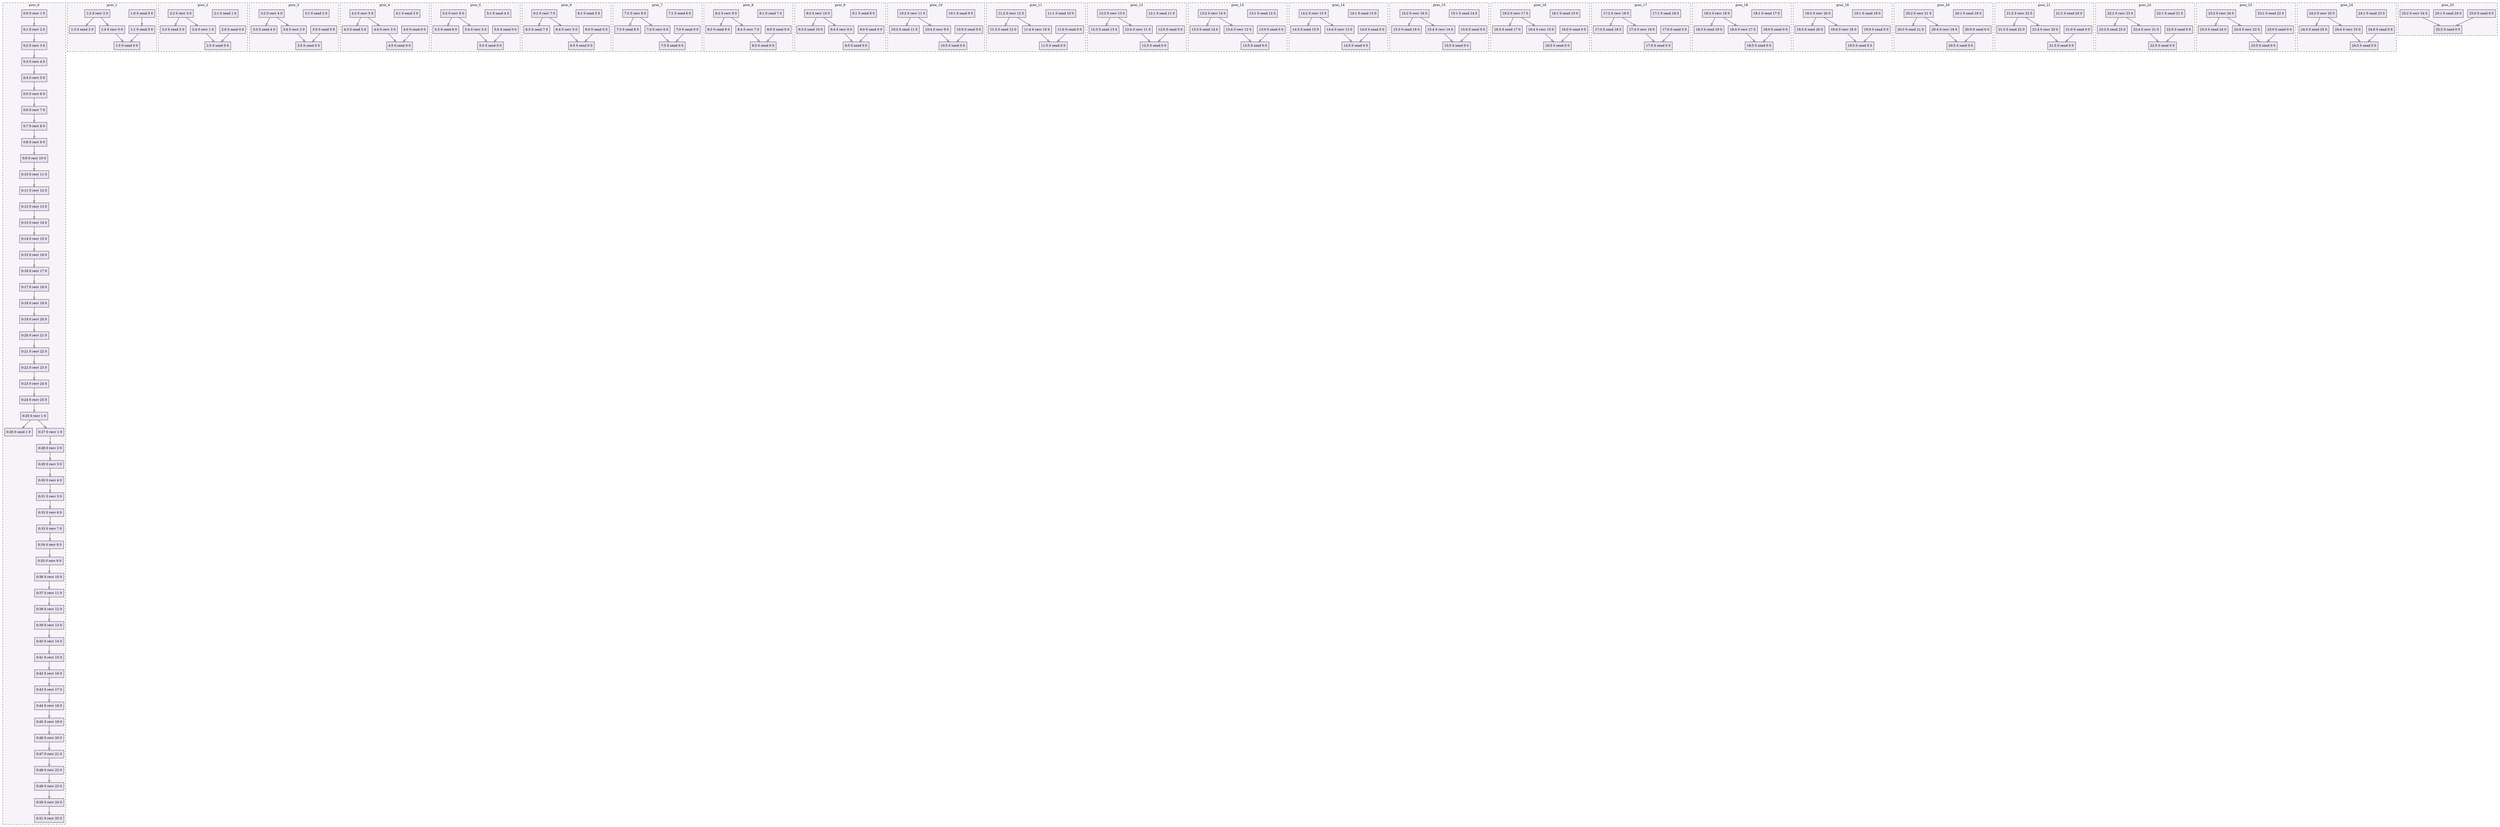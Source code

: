 digraph{node[shape=record style=filled colorscheme=purd9 fillcolor=2];subgraph cluster0{style=dashed;colorscheme=purd9;bgcolor=1;edge[arrowhead=empty];label=proc_0;0[label="0:0 0 recv 1 0"];1[label="0:1 0 recv 2 0"];2[label="0:2 0 recv 3 0"];3[label="0:3 0 recv 4 0"];4[label="0:4 0 recv 5 0"];5[label="0:5 0 recv 6 0"];6[label="0:6 0 recv 7 0"];7[label="0:7 0 recv 8 0"];8[label="0:8 0 recv 9 0"];9[label="0:9 0 recv 10 0"];10[label="0:10 0 recv 11 0"];11[label="0:11 0 recv 12 0"];12[label="0:12 0 recv 13 0"];13[label="0:13 0 recv 14 0"];14[label="0:14 0 recv 15 0"];15[label="0:15 0 recv 16 0"];16[label="0:16 0 recv 17 0"];17[label="0:17 0 recv 18 0"];18[label="0:18 0 recv 19 0"];19[label="0:19 0 recv 20 0"];20[label="0:20 0 recv 21 0"];21[label="0:21 0 recv 22 0"];22[label="0:22 0 recv 23 0"];23[label="0:23 0 recv 24 0"];24[label="0:24 0 recv 25 0"];25[label="0:25 0 recv 1 0"];26[label="0:26 0 send 1 0"];27[label="0:27 0 recv 1 0"];28[label="0:28 0 recv 2 0"];29[label="0:29 0 recv 3 0"];30[label="0:30 0 recv 4 0"];31[label="0:31 0 recv 5 0"];32[label="0:32 0 recv 6 0"];33[label="0:33 0 recv 7 0"];34[label="0:34 0 recv 8 0"];35[label="0:35 0 recv 9 0"];36[label="0:36 0 recv 10 0"];37[label="0:37 0 recv 11 0"];38[label="0:38 0 recv 12 0"];39[label="0:39 0 recv 13 0"];40[label="0:40 0 recv 14 0"];41[label="0:41 0 recv 15 0"];42[label="0:42 0 recv 16 0"];43[label="0:43 0 recv 17 0"];44[label="0:44 0 recv 18 0"];45[label="0:45 0 recv 19 0"];46[label="0:46 0 recv 20 0"];47[label="0:47 0 recv 21 0"];48[label="0:48 0 recv 22 0"];49[label="0:49 0 recv 23 0"];50[label="0:50 0 recv 24 0"];51[label="0:51 0 recv 25 0"];0->1;1->2;2->3;3->4;4->5;5->6;6->7;7->8;8->9;9->10;10->11;11->12;12->13;13->14;14->15;15->16;16->17;17->18;18->19;19->20;20->21;21->22;22->23;23->24;24->25;25->26;25->27;27->28;28->29;29->30;30->31;31->32;32->33;33->34;34->35;35->36;36->37;37->38;38->39;39->40;40->41;41->42;42->43;43->44;44->45;45->46;46->47;47->48;48->49;49->50;50->51;}subgraph cluster1{style=dashed;colorscheme=purd9;bgcolor=1;edge[arrowhead=empty];label=proc_1;52[label="1:0 0 send 0 0"];53[label="1:1 0 send 0 0"];54[label="1:2 0 recv 2 0"];55[label="1:3 0 send 2 0"];56[label="1:4 0 recv 0 0"];57[label="1:5 0 send 0 0"];52->53;54->55;54->56;56->57;53->57;}subgraph cluster2{style=dashed;colorscheme=purd9;bgcolor=1;edge[arrowhead=empty];label=proc_2;58[label="2:0 0 send 0 0"];59[label="2:1 0 send 1 0"];60[label="2:2 0 recv 3 0"];61[label="2:3 0 send 3 0"];62[label="2:4 0 recv 1 0"];63[label="2:5 0 send 0 0"];60->61;60->62;62->63;58->63;}subgraph cluster3{style=dashed;colorscheme=purd9;bgcolor=1;edge[arrowhead=empty];label=proc_3;64[label="3:0 0 send 0 0"];65[label="3:1 0 send 2 0"];66[label="3:2 0 recv 4 0"];67[label="3:3 0 send 4 0"];68[label="3:4 0 recv 2 0"];69[label="3:5 0 send 0 0"];66->67;66->68;68->69;64->69;}subgraph cluster4{style=dashed;colorscheme=purd9;bgcolor=1;edge[arrowhead=empty];label=proc_4;70[label="4:0 0 send 0 0"];71[label="4:1 0 send 3 0"];72[label="4:2 0 recv 5 0"];73[label="4:3 0 send 5 0"];74[label="4:4 0 recv 3 0"];75[label="4:5 0 send 0 0"];72->73;72->74;74->75;70->75;}subgraph cluster5{style=dashed;colorscheme=purd9;bgcolor=1;edge[arrowhead=empty];label=proc_5;76[label="5:0 0 send 0 0"];77[label="5:1 0 send 4 0"];78[label="5:2 0 recv 6 0"];79[label="5:3 0 send 6 0"];80[label="5:4 0 recv 4 0"];81[label="5:5 0 send 0 0"];78->79;78->80;80->81;76->81;}subgraph cluster6{style=dashed;colorscheme=purd9;bgcolor=1;edge[arrowhead=empty];label=proc_6;82[label="6:0 0 send 0 0"];83[label="6:1 0 send 5 0"];84[label="6:2 0 recv 7 0"];85[label="6:3 0 send 7 0"];86[label="6:4 0 recv 5 0"];87[label="6:5 0 send 0 0"];84->85;84->86;86->87;82->87;}subgraph cluster7{style=dashed;colorscheme=purd9;bgcolor=1;edge[arrowhead=empty];label=proc_7;88[label="7:0 0 send 0 0"];89[label="7:1 0 send 6 0"];90[label="7:2 0 recv 8 0"];91[label="7:3 0 send 8 0"];92[label="7:4 0 recv 6 0"];93[label="7:5 0 send 0 0"];90->91;90->92;92->93;88->93;}subgraph cluster8{style=dashed;colorscheme=purd9;bgcolor=1;edge[arrowhead=empty];label=proc_8;94[label="8:0 0 send 0 0"];95[label="8:1 0 send 7 0"];96[label="8:2 0 recv 9 0"];97[label="8:3 0 send 9 0"];98[label="8:4 0 recv 7 0"];99[label="8:5 0 send 0 0"];96->97;96->98;98->99;94->99;}subgraph cluster9{style=dashed;colorscheme=purd9;bgcolor=1;edge[arrowhead=empty];label=proc_9;100[label="9:0 0 send 0 0"];101[label="9:1 0 send 8 0"];102[label="9:2 0 recv 10 0"];103[label="9:3 0 send 10 0"];104[label="9:4 0 recv 8 0"];105[label="9:5 0 send 0 0"];102->103;102->104;104->105;100->105;}subgraph cluster10{style=dashed;colorscheme=purd9;bgcolor=1;edge[arrowhead=empty];label=proc_10;106[label="10:0 0 send 0 0"];107[label="10:1 0 send 9 0"];108[label="10:2 0 recv 11 0"];109[label="10:3 0 send 11 0"];110[label="10:4 0 recv 9 0"];111[label="10:5 0 send 0 0"];108->109;108->110;110->111;106->111;}subgraph cluster11{style=dashed;colorscheme=purd9;bgcolor=1;edge[arrowhead=empty];label=proc_11;112[label="11:0 0 send 0 0"];113[label="11:1 0 send 10 0"];114[label="11:2 0 recv 12 0"];115[label="11:3 0 send 12 0"];116[label="11:4 0 recv 10 0"];117[label="11:5 0 send 0 0"];114->115;114->116;116->117;112->117;}subgraph cluster12{style=dashed;colorscheme=purd9;bgcolor=1;edge[arrowhead=empty];label=proc_12;118[label="12:0 0 send 0 0"];119[label="12:1 0 send 11 0"];120[label="12:2 0 recv 13 0"];121[label="12:3 0 send 13 0"];122[label="12:4 0 recv 11 0"];123[label="12:5 0 send 0 0"];120->121;120->122;122->123;118->123;}subgraph cluster13{style=dashed;colorscheme=purd9;bgcolor=1;edge[arrowhead=empty];label=proc_13;124[label="13:0 0 send 0 0"];125[label="13:1 0 send 12 0"];126[label="13:2 0 recv 14 0"];127[label="13:3 0 send 14 0"];128[label="13:4 0 recv 12 0"];129[label="13:5 0 send 0 0"];126->127;126->128;128->129;124->129;}subgraph cluster14{style=dashed;colorscheme=purd9;bgcolor=1;edge[arrowhead=empty];label=proc_14;130[label="14:0 0 send 0 0"];131[label="14:1 0 send 13 0"];132[label="14:2 0 recv 15 0"];133[label="14:3 0 send 15 0"];134[label="14:4 0 recv 13 0"];135[label="14:5 0 send 0 0"];132->133;132->134;134->135;130->135;}subgraph cluster15{style=dashed;colorscheme=purd9;bgcolor=1;edge[arrowhead=empty];label=proc_15;136[label="15:0 0 send 0 0"];137[label="15:1 0 send 14 0"];138[label="15:2 0 recv 16 0"];139[label="15:3 0 send 16 0"];140[label="15:4 0 recv 14 0"];141[label="15:5 0 send 0 0"];138->139;138->140;140->141;136->141;}subgraph cluster16{style=dashed;colorscheme=purd9;bgcolor=1;edge[arrowhead=empty];label=proc_16;142[label="16:0 0 send 0 0"];143[label="16:1 0 send 15 0"];144[label="16:2 0 recv 17 0"];145[label="16:3 0 send 17 0"];146[label="16:4 0 recv 15 0"];147[label="16:5 0 send 0 0"];144->145;144->146;146->147;142->147;}subgraph cluster17{style=dashed;colorscheme=purd9;bgcolor=1;edge[arrowhead=empty];label=proc_17;148[label="17:0 0 send 0 0"];149[label="17:1 0 send 16 0"];150[label="17:2 0 recv 18 0"];151[label="17:3 0 send 18 0"];152[label="17:4 0 recv 16 0"];153[label="17:5 0 send 0 0"];150->151;150->152;152->153;148->153;}subgraph cluster18{style=dashed;colorscheme=purd9;bgcolor=1;edge[arrowhead=empty];label=proc_18;154[label="18:0 0 send 0 0"];155[label="18:1 0 send 17 0"];156[label="18:2 0 recv 19 0"];157[label="18:3 0 send 19 0"];158[label="18:4 0 recv 17 0"];159[label="18:5 0 send 0 0"];156->157;156->158;158->159;154->159;}subgraph cluster19{style=dashed;colorscheme=purd9;bgcolor=1;edge[arrowhead=empty];label=proc_19;160[label="19:0 0 send 0 0"];161[label="19:1 0 send 18 0"];162[label="19:2 0 recv 20 0"];163[label="19:3 0 send 20 0"];164[label="19:4 0 recv 18 0"];165[label="19:5 0 send 0 0"];162->163;162->164;164->165;160->165;}subgraph cluster20{style=dashed;colorscheme=purd9;bgcolor=1;edge[arrowhead=empty];label=proc_20;166[label="20:0 0 send 0 0"];167[label="20:1 0 send 19 0"];168[label="20:2 0 recv 21 0"];169[label="20:3 0 send 21 0"];170[label="20:4 0 recv 19 0"];171[label="20:5 0 send 0 0"];168->169;168->170;170->171;166->171;}subgraph cluster21{style=dashed;colorscheme=purd9;bgcolor=1;edge[arrowhead=empty];label=proc_21;172[label="21:0 0 send 0 0"];173[label="21:1 0 send 20 0"];174[label="21:2 0 recv 22 0"];175[label="21:3 0 send 22 0"];176[label="21:4 0 recv 20 0"];177[label="21:5 0 send 0 0"];174->175;174->176;176->177;172->177;}subgraph cluster22{style=dashed;colorscheme=purd9;bgcolor=1;edge[arrowhead=empty];label=proc_22;178[label="22:0 0 send 0 0"];179[label="22:1 0 send 21 0"];180[label="22:2 0 recv 23 0"];181[label="22:3 0 send 23 0"];182[label="22:4 0 recv 21 0"];183[label="22:5 0 send 0 0"];180->181;180->182;182->183;178->183;}subgraph cluster23{style=dashed;colorscheme=purd9;bgcolor=1;edge[arrowhead=empty];label=proc_23;184[label="23:0 0 send 0 0"];185[label="23:1 0 send 22 0"];186[label="23:2 0 recv 24 0"];187[label="23:3 0 send 24 0"];188[label="23:4 0 recv 22 0"];189[label="23:5 0 send 0 0"];186->187;186->188;188->189;184->189;}subgraph cluster24{style=dashed;colorscheme=purd9;bgcolor=1;edge[arrowhead=empty];label=proc_24;190[label="24:0 0 send 0 0"];191[label="24:1 0 send 23 0"];192[label="24:2 0 recv 25 0"];193[label="24:3 0 send 25 0"];194[label="24:4 0 recv 23 0"];195[label="24:5 0 send 0 0"];192->193;192->194;194->195;190->195;}subgraph cluster25{style=dashed;colorscheme=purd9;bgcolor=1;edge[arrowhead=empty];label=proc_25;196[label="25:0 0 send 0 0"];197[label="25:1 0 send 24 0"];198[label="25:2 0 recv 24 0"];199[label="25:3 0 send 0 0"];198->199;196->199;}}